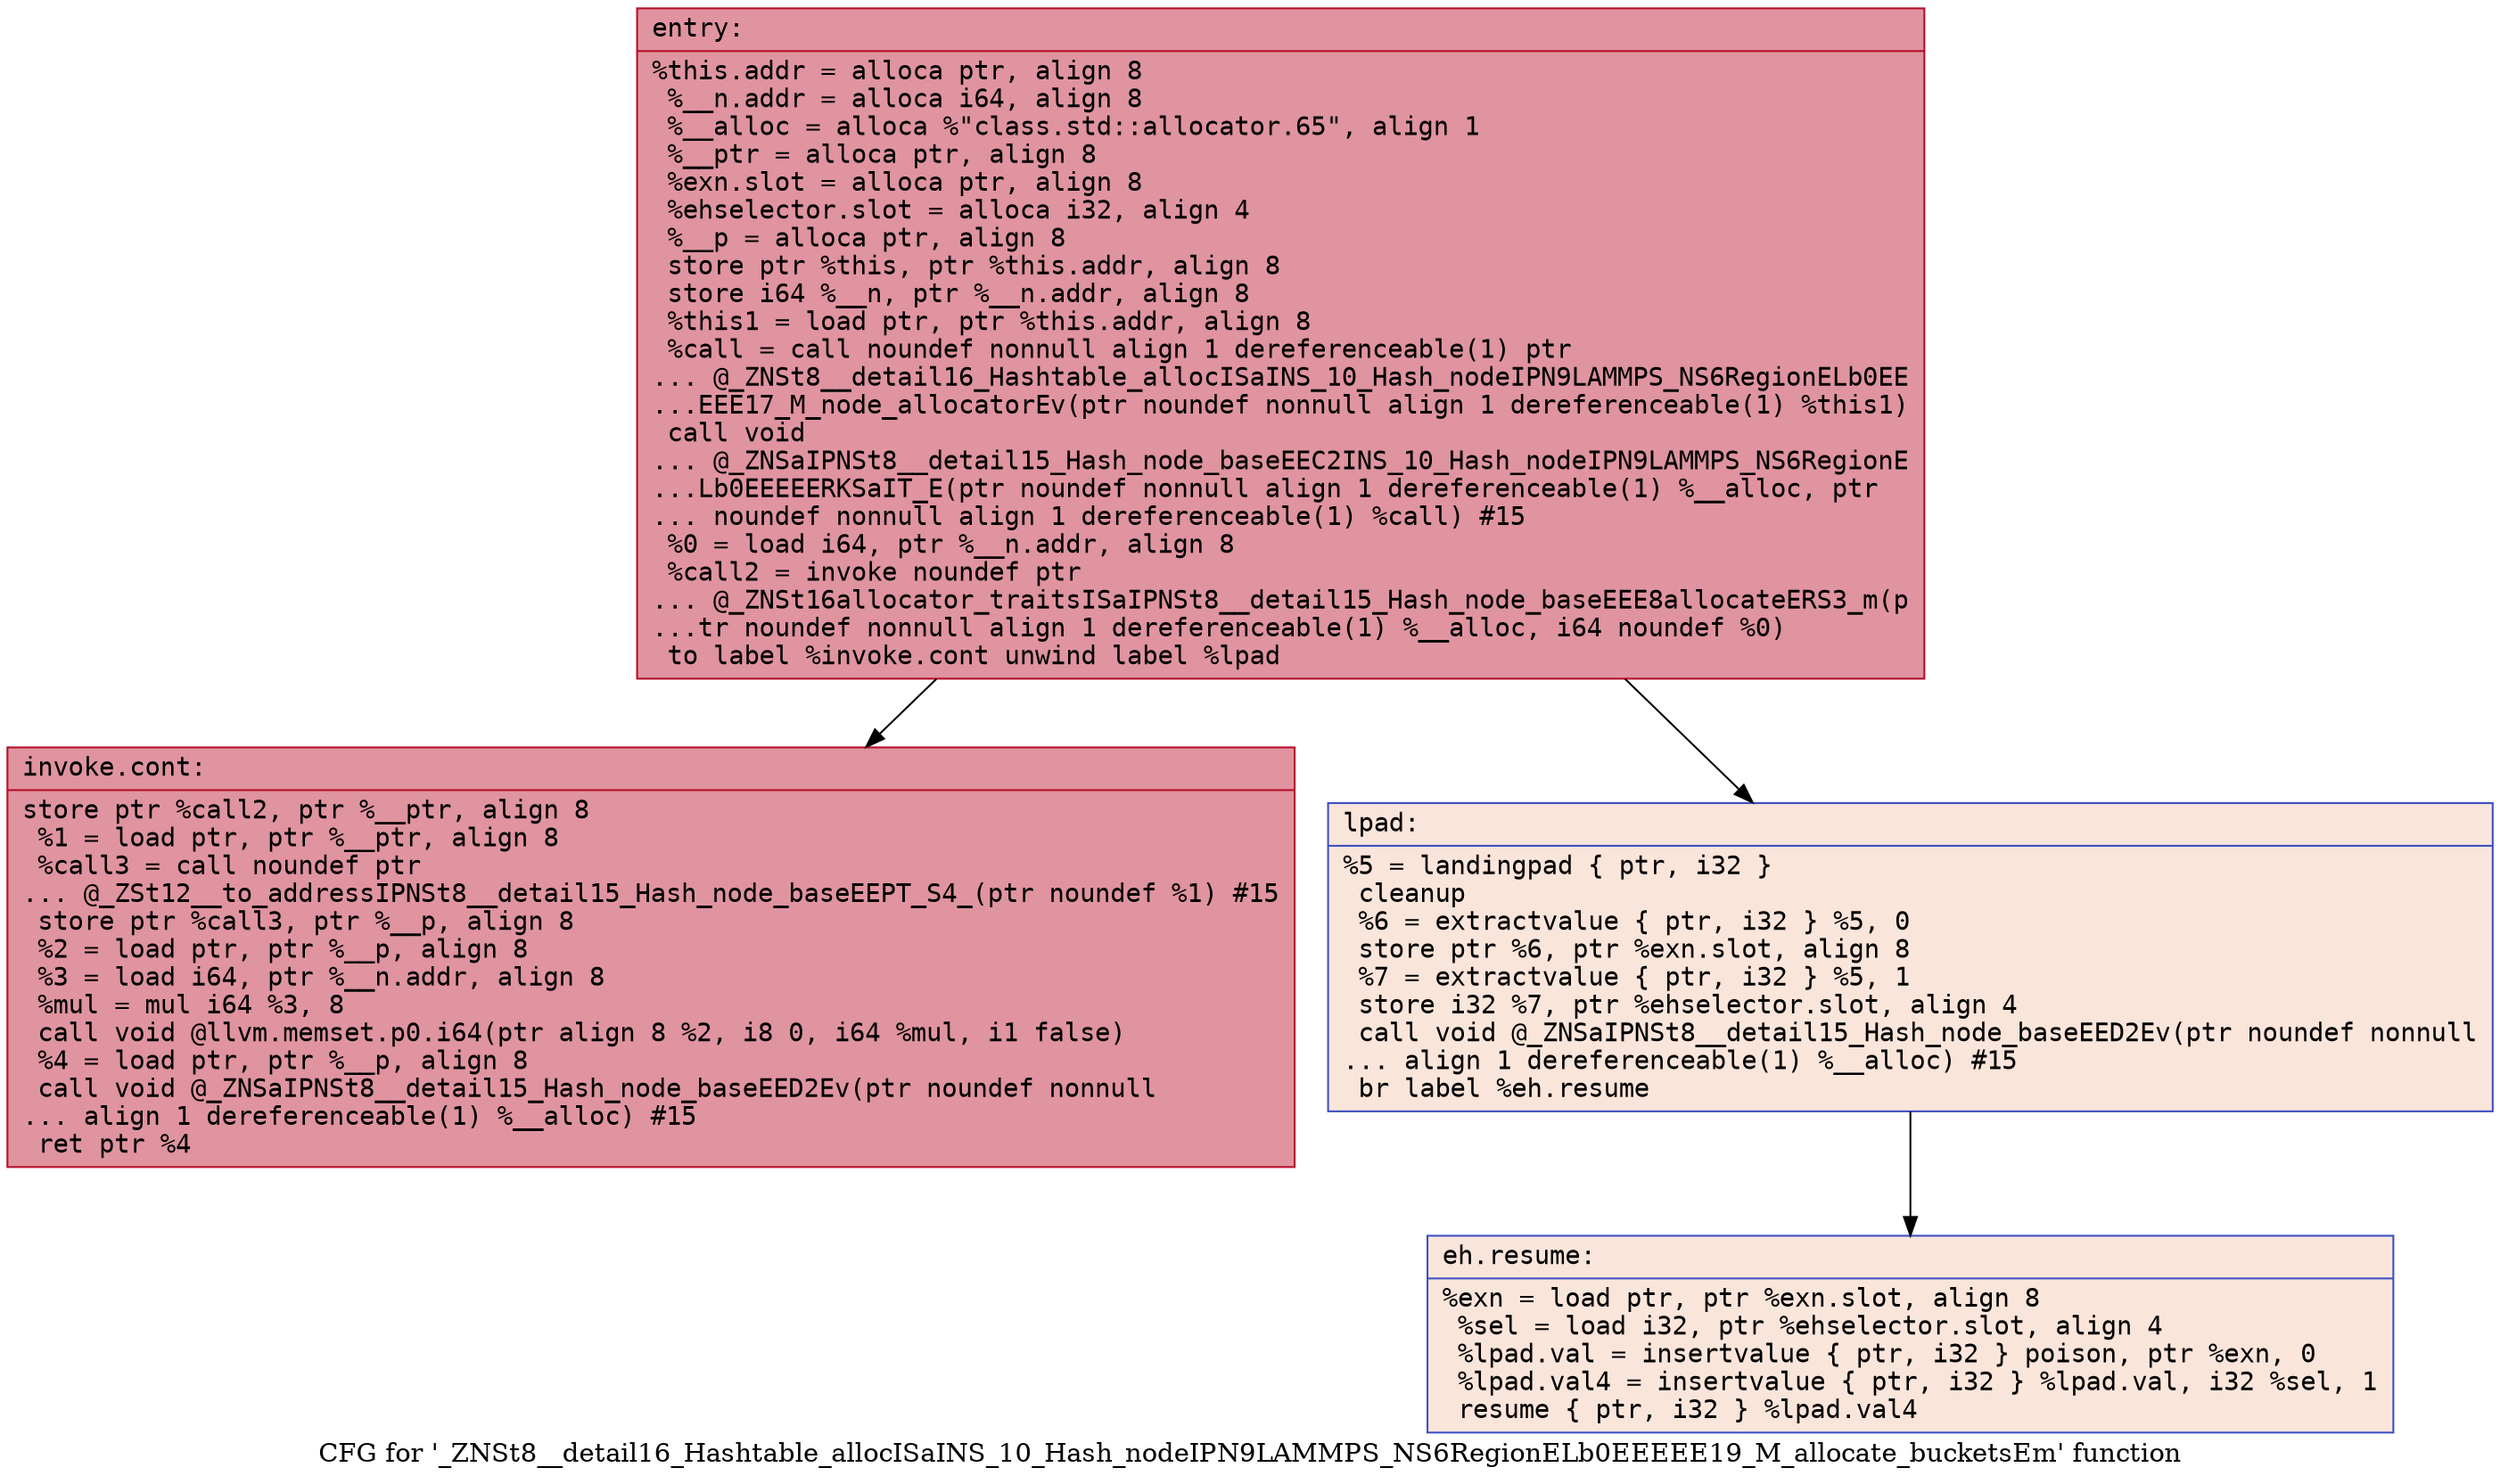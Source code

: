 digraph "CFG for '_ZNSt8__detail16_Hashtable_allocISaINS_10_Hash_nodeIPN9LAMMPS_NS6RegionELb0EEEEE19_M_allocate_bucketsEm' function" {
	label="CFG for '_ZNSt8__detail16_Hashtable_allocISaINS_10_Hash_nodeIPN9LAMMPS_NS6RegionELb0EEEEE19_M_allocate_bucketsEm' function";

	Node0x561837f63960 [shape=record,color="#b70d28ff", style=filled, fillcolor="#b70d2870" fontname="Courier",label="{entry:\l|  %this.addr = alloca ptr, align 8\l  %__n.addr = alloca i64, align 8\l  %__alloc = alloca %\"class.std::allocator.65\", align 1\l  %__ptr = alloca ptr, align 8\l  %exn.slot = alloca ptr, align 8\l  %ehselector.slot = alloca i32, align 4\l  %__p = alloca ptr, align 8\l  store ptr %this, ptr %this.addr, align 8\l  store i64 %__n, ptr %__n.addr, align 8\l  %this1 = load ptr, ptr %this.addr, align 8\l  %call = call noundef nonnull align 1 dereferenceable(1) ptr\l... @_ZNSt8__detail16_Hashtable_allocISaINS_10_Hash_nodeIPN9LAMMPS_NS6RegionELb0EE\l...EEE17_M_node_allocatorEv(ptr noundef nonnull align 1 dereferenceable(1) %this1)\l  call void\l... @_ZNSaIPNSt8__detail15_Hash_node_baseEEC2INS_10_Hash_nodeIPN9LAMMPS_NS6RegionE\l...Lb0EEEEERKSaIT_E(ptr noundef nonnull align 1 dereferenceable(1) %__alloc, ptr\l... noundef nonnull align 1 dereferenceable(1) %call) #15\l  %0 = load i64, ptr %__n.addr, align 8\l  %call2 = invoke noundef ptr\l... @_ZNSt16allocator_traitsISaIPNSt8__detail15_Hash_node_baseEEE8allocateERS3_m(p\l...tr noundef nonnull align 1 dereferenceable(1) %__alloc, i64 noundef %0)\l          to label %invoke.cont unwind label %lpad\l}"];
	Node0x561837f63960 -> Node0x561837f64230[tooltip="entry -> invoke.cont\nProbability 100.00%" ];
	Node0x561837f63960 -> Node0x561837f64450[tooltip="entry -> lpad\nProbability 0.00%" ];
	Node0x561837f64230 [shape=record,color="#b70d28ff", style=filled, fillcolor="#b70d2870" fontname="Courier",label="{invoke.cont:\l|  store ptr %call2, ptr %__ptr, align 8\l  %1 = load ptr, ptr %__ptr, align 8\l  %call3 = call noundef ptr\l... @_ZSt12__to_addressIPNSt8__detail15_Hash_node_baseEEPT_S4_(ptr noundef %1) #15\l  store ptr %call3, ptr %__p, align 8\l  %2 = load ptr, ptr %__p, align 8\l  %3 = load i64, ptr %__n.addr, align 8\l  %mul = mul i64 %3, 8\l  call void @llvm.memset.p0.i64(ptr align 8 %2, i8 0, i64 %mul, i1 false)\l  %4 = load ptr, ptr %__p, align 8\l  call void @_ZNSaIPNSt8__detail15_Hash_node_baseEED2Ev(ptr noundef nonnull\l... align 1 dereferenceable(1) %__alloc) #15\l  ret ptr %4\l}"];
	Node0x561837f64450 [shape=record,color="#3d50c3ff", style=filled, fillcolor="#f4c5ad70" fontname="Courier",label="{lpad:\l|  %5 = landingpad \{ ptr, i32 \}\l          cleanup\l  %6 = extractvalue \{ ptr, i32 \} %5, 0\l  store ptr %6, ptr %exn.slot, align 8\l  %7 = extractvalue \{ ptr, i32 \} %5, 1\l  store i32 %7, ptr %ehselector.slot, align 4\l  call void @_ZNSaIPNSt8__detail15_Hash_node_baseEED2Ev(ptr noundef nonnull\l... align 1 dereferenceable(1) %__alloc) #15\l  br label %eh.resume\l}"];
	Node0x561837f64450 -> Node0x561837f65190[tooltip="lpad -> eh.resume\nProbability 100.00%" ];
	Node0x561837f65190 [shape=record,color="#3d50c3ff", style=filled, fillcolor="#f4c5ad70" fontname="Courier",label="{eh.resume:\l|  %exn = load ptr, ptr %exn.slot, align 8\l  %sel = load i32, ptr %ehselector.slot, align 4\l  %lpad.val = insertvalue \{ ptr, i32 \} poison, ptr %exn, 0\l  %lpad.val4 = insertvalue \{ ptr, i32 \} %lpad.val, i32 %sel, 1\l  resume \{ ptr, i32 \} %lpad.val4\l}"];
}
